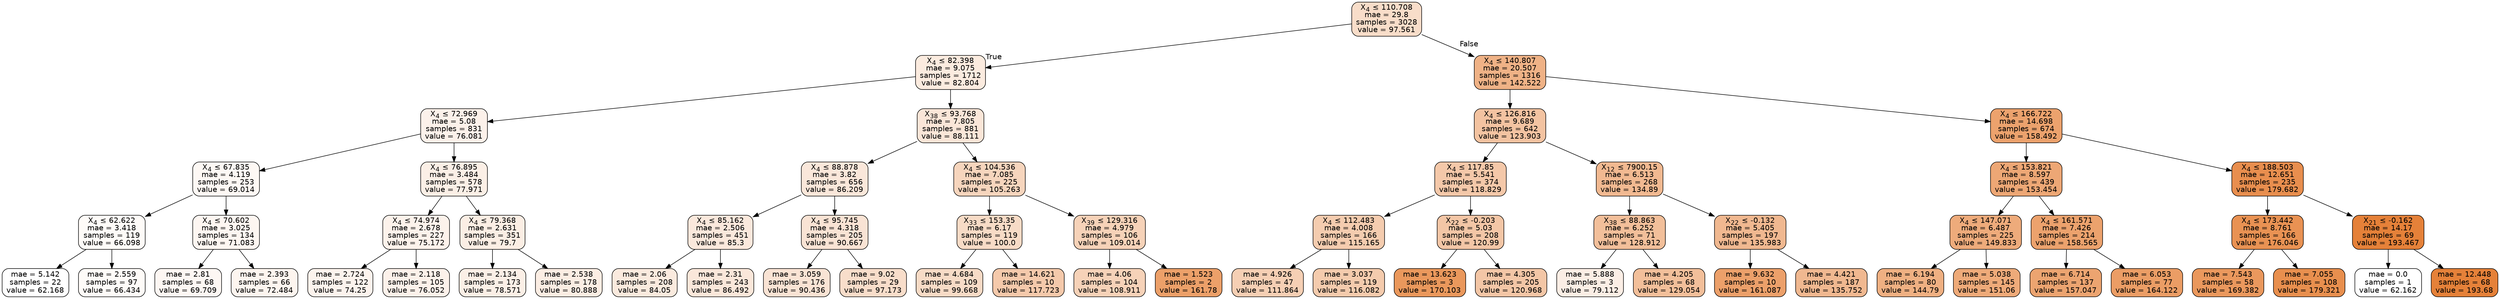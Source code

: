 digraph Tree {
node [shape=box, style="filled, rounded", color="black", fontname=helvetica] ;
edge [fontname=helvetica] ;
0 [label=<X<SUB>4</SUB> &le; 110.708<br/>mae = 29.8<br/>samples = 3028<br/>value = 97.561>, fillcolor="#e5813945"] ;
1 [label=<X<SUB>4</SUB> &le; 82.398<br/>mae = 9.075<br/>samples = 1712<br/>value = 82.804>, fillcolor="#e5813928"] ;
0 -> 1 [labeldistance=2.5, labelangle=45, headlabel="True"] ;
2 [label=<X<SUB>4</SUB> &le; 72.969<br/>mae = 5.08<br/>samples = 831<br/>value = 76.081>, fillcolor="#e581391b"] ;
1 -> 2 ;
3 [label=<X<SUB>4</SUB> &le; 67.835<br/>mae = 4.119<br/>samples = 253<br/>value = 69.014>, fillcolor="#e581390d"] ;
2 -> 3 ;
4 [label=<X<SUB>4</SUB> &le; 62.622<br/>mae = 3.418<br/>samples = 119<br/>value = 66.098>, fillcolor="#e5813908"] ;
3 -> 4 ;
5 [label=<mae = 5.142<br/>samples = 22<br/>value = 62.168>, fillcolor="#e5813900"] ;
4 -> 5 ;
6 [label=<mae = 2.559<br/>samples = 97<br/>value = 66.434>, fillcolor="#e5813908"] ;
4 -> 6 ;
7 [label=<X<SUB>4</SUB> &le; 70.602<br/>mae = 3.025<br/>samples = 134<br/>value = 71.083>, fillcolor="#e5813911"] ;
3 -> 7 ;
8 [label=<mae = 2.81<br/>samples = 68<br/>value = 69.709>, fillcolor="#e581390f"] ;
7 -> 8 ;
9 [label=<mae = 2.393<br/>samples = 66<br/>value = 72.484>, fillcolor="#e5813914"] ;
7 -> 9 ;
10 [label=<X<SUB>4</SUB> &le; 76.895<br/>mae = 3.484<br/>samples = 578<br/>value = 77.971>, fillcolor="#e581391f"] ;
2 -> 10 ;
11 [label=<X<SUB>4</SUB> &le; 74.974<br/>mae = 2.678<br/>samples = 227<br/>value = 75.172>, fillcolor="#e5813919"] ;
10 -> 11 ;
12 [label=<mae = 2.724<br/>samples = 122<br/>value = 74.25>, fillcolor="#e5813917"] ;
11 -> 12 ;
13 [label=<mae = 2.118<br/>samples = 105<br/>value = 76.052>, fillcolor="#e581391b"] ;
11 -> 13 ;
14 [label=<X<SUB>4</SUB> &le; 79.368<br/>mae = 2.631<br/>samples = 351<br/>value = 79.7>, fillcolor="#e5813922"] ;
10 -> 14 ;
15 [label=<mae = 2.134<br/>samples = 173<br/>value = 78.571>, fillcolor="#e5813920"] ;
14 -> 15 ;
16 [label=<mae = 2.538<br/>samples = 178<br/>value = 80.888>, fillcolor="#e5813924"] ;
14 -> 16 ;
17 [label=<X<SUB>38</SUB> &le; 93.768<br/>mae = 7.805<br/>samples = 881<br/>value = 88.111>, fillcolor="#e5813932"] ;
1 -> 17 ;
18 [label=<X<SUB>4</SUB> &le; 88.878<br/>mae = 3.82<br/>samples = 656<br/>value = 86.209>, fillcolor="#e581392f"] ;
17 -> 18 ;
19 [label=<X<SUB>4</SUB> &le; 85.162<br/>mae = 2.506<br/>samples = 451<br/>value = 85.3>, fillcolor="#e581392d"] ;
18 -> 19 ;
20 [label=<mae = 2.06<br/>samples = 208<br/>value = 84.05>, fillcolor="#e581392a"] ;
19 -> 20 ;
21 [label=<mae = 2.31<br/>samples = 243<br/>value = 86.492>, fillcolor="#e581392f"] ;
19 -> 21 ;
22 [label=<X<SUB>4</SUB> &le; 95.745<br/>mae = 4.318<br/>samples = 205<br/>value = 90.667>, fillcolor="#e5813937"] ;
18 -> 22 ;
23 [label=<mae = 3.059<br/>samples = 176<br/>value = 90.436>, fillcolor="#e5813937"] ;
22 -> 23 ;
24 [label=<mae = 9.02<br/>samples = 29<br/>value = 97.173>, fillcolor="#e5813944"] ;
22 -> 24 ;
25 [label=<X<SUB>4</SUB> &le; 104.536<br/>mae = 7.085<br/>samples = 225<br/>value = 105.263>, fillcolor="#e5813954"] ;
17 -> 25 ;
26 [label=<X<SUB>33</SUB> &le; 153.35<br/>mae = 6.17<br/>samples = 119<br/>value = 100.0>, fillcolor="#e5813949"] ;
25 -> 26 ;
27 [label=<mae = 4.684<br/>samples = 109<br/>value = 99.668>, fillcolor="#e5813949"] ;
26 -> 27 ;
28 [label=<mae = 14.621<br/>samples = 10<br/>value = 117.723>, fillcolor="#e581396c"] ;
26 -> 28 ;
29 [label=<X<SUB>39</SUB> &le; 129.316<br/>mae = 4.979<br/>samples = 106<br/>value = 109.014>, fillcolor="#e581395b"] ;
25 -> 29 ;
30 [label=<mae = 4.06<br/>samples = 104<br/>value = 108.911>, fillcolor="#e581395b"] ;
29 -> 30 ;
31 [label=<mae = 1.523<br/>samples = 2<br/>value = 161.78>, fillcolor="#e58139c1"] ;
29 -> 31 ;
32 [label=<X<SUB>4</SUB> &le; 140.807<br/>mae = 20.507<br/>samples = 1316<br/>value = 142.522>, fillcolor="#e581399c"] ;
0 -> 32 [labeldistance=2.5, labelangle=-45, headlabel="False"] ;
33 [label=<X<SUB>4</SUB> &le; 126.816<br/>mae = 9.689<br/>samples = 642<br/>value = 123.903>, fillcolor="#e5813978"] ;
32 -> 33 ;
34 [label=<X<SUB>4</SUB> &le; 117.85<br/>mae = 5.541<br/>samples = 374<br/>value = 118.829>, fillcolor="#e581396e"] ;
33 -> 34 ;
35 [label=<X<SUB>4</SUB> &le; 112.483<br/>mae = 4.008<br/>samples = 166<br/>value = 115.165>, fillcolor="#e5813967"] ;
34 -> 35 ;
36 [label=<mae = 4.926<br/>samples = 47<br/>value = 111.864>, fillcolor="#e5813960"] ;
35 -> 36 ;
37 [label=<mae = 3.037<br/>samples = 119<br/>value = 116.082>, fillcolor="#e5813969"] ;
35 -> 37 ;
38 [label=<X<SUB>22</SUB> &le; -0.203<br/>mae = 5.03<br/>samples = 208<br/>value = 120.99>, fillcolor="#e5813972"] ;
34 -> 38 ;
39 [label=<mae = 13.623<br/>samples = 3<br/>value = 170.103>, fillcolor="#e58139d1"] ;
38 -> 39 ;
40 [label=<mae = 4.305<br/>samples = 205<br/>value = 120.968>, fillcolor="#e5813972"] ;
38 -> 40 ;
41 [label=<X<SUB>12</SUB> &le; 7900.15<br/>mae = 6.513<br/>samples = 268<br/>value = 134.89>, fillcolor="#e581398d"] ;
33 -> 41 ;
42 [label=<X<SUB>38</SUB> &le; 88.863<br/>mae = 6.252<br/>samples = 71<br/>value = 128.912>, fillcolor="#e5813981"] ;
41 -> 42 ;
43 [label=<mae = 5.888<br/>samples = 3<br/>value = 79.112>, fillcolor="#e5813921"] ;
42 -> 43 ;
44 [label=<mae = 4.205<br/>samples = 68<br/>value = 129.054>, fillcolor="#e5813982"] ;
42 -> 44 ;
45 [label=<X<SUB>22</SUB> &le; -0.132<br/>mae = 5.405<br/>samples = 197<br/>value = 135.983>, fillcolor="#e581398f"] ;
41 -> 45 ;
46 [label=<mae = 9.632<br/>samples = 10<br/>value = 161.087>, fillcolor="#e58139c0"] ;
45 -> 46 ;
47 [label=<mae = 4.421<br/>samples = 187<br/>value = 135.752>, fillcolor="#e581398f"] ;
45 -> 47 ;
48 [label=<X<SUB>4</SUB> &le; 166.722<br/>mae = 14.698<br/>samples = 674<br/>value = 158.492>, fillcolor="#e58139bb"] ;
32 -> 48 ;
49 [label=<X<SUB>4</SUB> &le; 153.821<br/>mae = 8.597<br/>samples = 439<br/>value = 153.454>, fillcolor="#e58139b1"] ;
48 -> 49 ;
50 [label=<X<SUB>4</SUB> &le; 147.071<br/>mae = 6.487<br/>samples = 225<br/>value = 149.833>, fillcolor="#e58139aa"] ;
49 -> 50 ;
51 [label=<mae = 6.194<br/>samples = 80<br/>value = 144.79>, fillcolor="#e58139a0"] ;
50 -> 51 ;
52 [label=<mae = 5.038<br/>samples = 145<br/>value = 151.06>, fillcolor="#e58139ac"] ;
50 -> 52 ;
53 [label=<X<SUB>4</SUB> &le; 161.571<br/>mae = 7.426<br/>samples = 214<br/>value = 158.565>, fillcolor="#e58139bb"] ;
49 -> 53 ;
54 [label=<mae = 6.714<br/>samples = 137<br/>value = 157.047>, fillcolor="#e58139b8"] ;
53 -> 54 ;
55 [label=<mae = 6.053<br/>samples = 77<br/>value = 164.122>, fillcolor="#e58139c6"] ;
53 -> 55 ;
56 [label=<X<SUB>4</SUB> &le; 188.503<br/>mae = 12.651<br/>samples = 235<br/>value = 179.682>, fillcolor="#e58139e4"] ;
48 -> 56 ;
57 [label=<X<SUB>4</SUB> &le; 173.442<br/>mae = 8.761<br/>samples = 166<br/>value = 176.046>, fillcolor="#e58139dd"] ;
56 -> 57 ;
58 [label=<mae = 7.543<br/>samples = 58<br/>value = 169.382>, fillcolor="#e58139d0"] ;
57 -> 58 ;
59 [label=<mae = 7.055<br/>samples = 108<br/>value = 179.321>, fillcolor="#e58139e3"] ;
57 -> 59 ;
60 [label=<X<SUB>21</SUB> &le; -0.162<br/>mae = 14.17<br/>samples = 69<br/>value = 193.467>, fillcolor="#e58139ff"] ;
56 -> 60 ;
61 [label=<mae = 0.0<br/>samples = 1<br/>value = 62.162>, fillcolor="#e5813900"] ;
60 -> 61 ;
62 [label=<mae = 12.448<br/>samples = 68<br/>value = 193.68>, fillcolor="#e58139ff"] ;
60 -> 62 ;
}